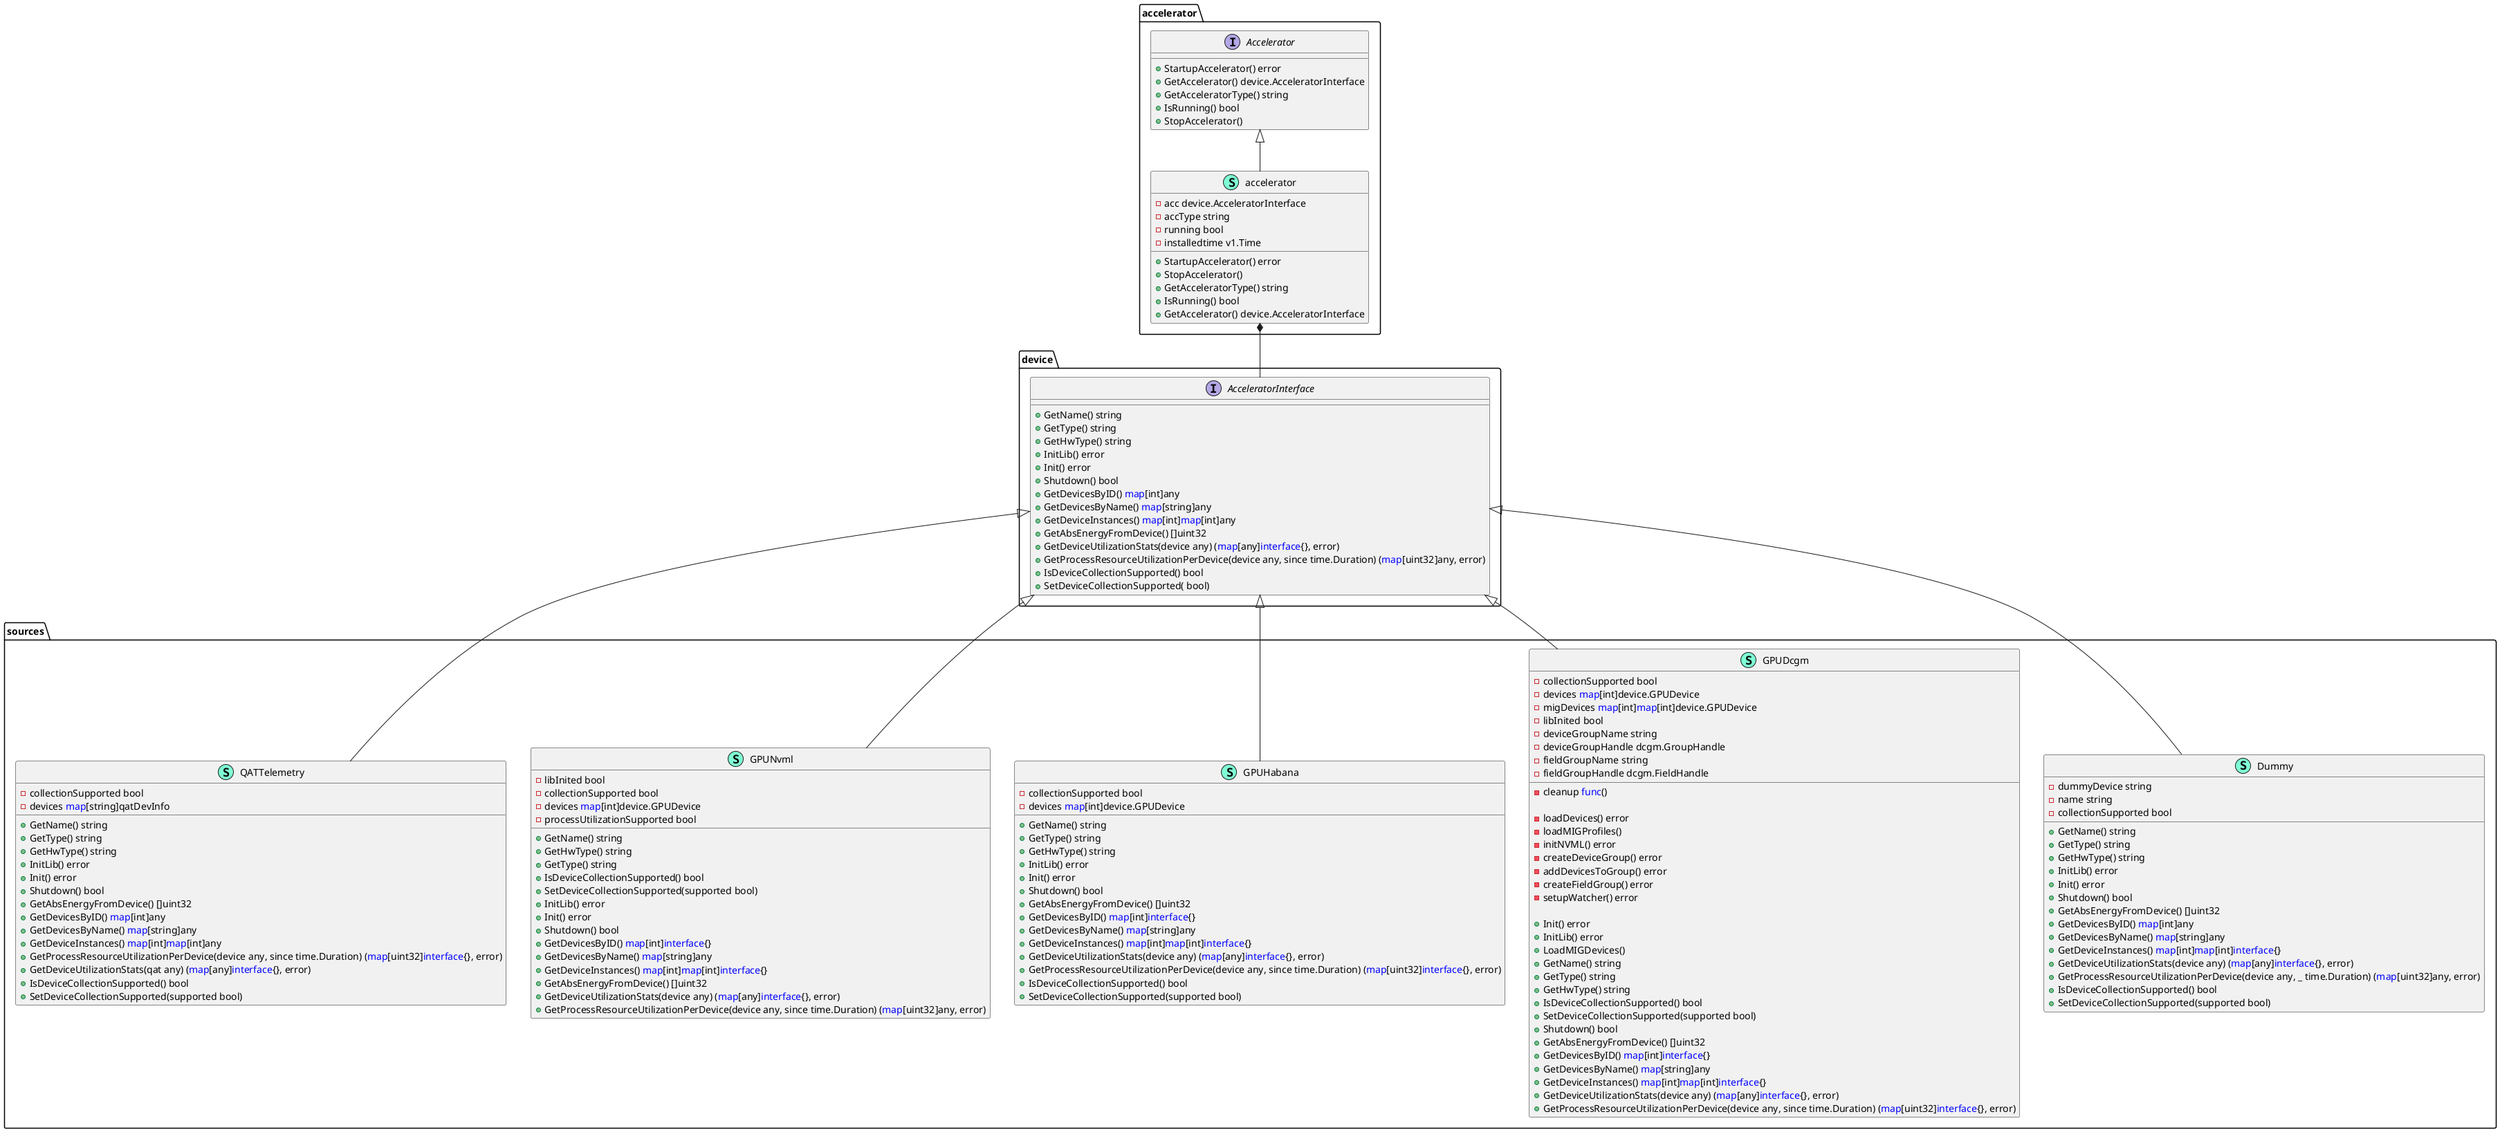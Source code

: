 @startuml
namespace accelerator {
    interface Accelerator  {
        + StartupAccelerator() error
        + GetAccelerator() device.AcceleratorInterface
        + GetAcceleratorType() string
        + IsRunning() bool
        + StopAccelerator()

    }
    class accelerator << (S,Aquamarine) >> {
        - acc device.AcceleratorInterface
        - accType string
        - running bool
        - installedtime v1.Time

        + StartupAccelerator() error
        + StopAccelerator()
        + GetAcceleratorType() string
        + IsRunning() bool
        + GetAccelerator() device.AcceleratorInterface

    }
}

"accelerator.Accelerator" <|-- "accelerator.accelerator"

namespace device {
    interface AcceleratorInterface  {
        + GetName() string
        + GetType() string
        + GetHwType() string
        + InitLib() error
        + Init() error
        + Shutdown() bool
        + GetDevicesByID() <font color=blue>map</font>[int]any
        + GetDevicesByName() <font color=blue>map</font>[string]any
        + GetDeviceInstances() <font color=blue>map</font>[int]<font color=blue>map</font>[int]any
        + GetAbsEnergyFromDevice() []uint32
        + GetDeviceUtilizationStats(device any) (<font color=blue>map</font>[any]<font color=blue>interface</font>{}, error)
        + GetProcessResourceUtilizationPerDevice(device any, since time.Duration) (<font color=blue>map</font>[uint32]any, error)
        + IsDeviceCollectionSupported() bool
        + SetDeviceCollectionSupported( bool)

    }
}

namespace sources {
    class Dummy << (S,Aquamarine) >> {
        - dummyDevice string
        - name string
        - collectionSupported bool

        + GetName() string
        + GetType() string
        + GetHwType() string
        + InitLib() error
        + Init() error
        + Shutdown() bool
        + GetAbsEnergyFromDevice() []uint32
        + GetDevicesByID() <font color=blue>map</font>[int]any
        + GetDevicesByName() <font color=blue>map</font>[string]any
        + GetDeviceInstances() <font color=blue>map</font>[int]<font color=blue>map</font>[int]<font color=blue>interface</font>{}
        + GetDeviceUtilizationStats(device any) (<font color=blue>map</font>[any]<font color=blue>interface</font>{}, error)
        + GetProcessResourceUtilizationPerDevice(device any, _ time.Duration) (<font color=blue>map</font>[uint32]any, error)
        + IsDeviceCollectionSupported() bool
        + SetDeviceCollectionSupported(supported bool)

    }
    class GPUDcgm << (S,Aquamarine) >> {
        - collectionSupported bool
        - devices <font color=blue>map</font>[int]device.GPUDevice
        - migDevices <font color=blue>map</font>[int]<font color=blue>map</font>[int]device.GPUDevice
        - libInited bool
        - deviceGroupName string
        - deviceGroupHandle dcgm.GroupHandle
        - fieldGroupName string
        - fieldGroupHandle dcgm.FieldHandle
        - cleanup <font color=blue>func</font>()

        - loadDevices() error
        - loadMIGProfiles()
        - initNVML() error
        - createDeviceGroup() error
        - addDevicesToGroup() error
        - createFieldGroup() error
        - setupWatcher() error

        + Init() error
        + InitLib() error
        + LoadMIGDevices()
        + GetName() string
        + GetType() string
        + GetHwType() string
        + IsDeviceCollectionSupported() bool
        + SetDeviceCollectionSupported(supported bool)
        + Shutdown() bool
        + GetAbsEnergyFromDevice() []uint32
        + GetDevicesByID() <font color=blue>map</font>[int]<font color=blue>interface</font>{}
        + GetDevicesByName() <font color=blue>map</font>[string]any
        + GetDeviceInstances() <font color=blue>map</font>[int]<font color=blue>map</font>[int]<font color=blue>interface</font>{}
        + GetDeviceUtilizationStats(device any) (<font color=blue>map</font>[any]<font color=blue>interface</font>{}, error)
        + GetProcessResourceUtilizationPerDevice(device any, since time.Duration) (<font color=blue>map</font>[uint32]<font color=blue>interface</font>{}, error)

    }
    class GPUHabana << (S,Aquamarine) >> {
        - collectionSupported bool
        - devices <font color=blue>map</font>[int]device.GPUDevice

        + GetName() string
        + GetType() string
        + GetHwType() string
        + InitLib() error
        + Init() error
        + Shutdown() bool
        + GetAbsEnergyFromDevice() []uint32
        + GetDevicesByID() <font color=blue>map</font>[int]<font color=blue>interface</font>{}
        + GetDevicesByName() <font color=blue>map</font>[string]any
        + GetDeviceInstances() <font color=blue>map</font>[int]<font color=blue>map</font>[int]<font color=blue>interface</font>{}
        + GetDeviceUtilizationStats(device any) (<font color=blue>map</font>[any]<font color=blue>interface</font>{}, error)
        + GetProcessResourceUtilizationPerDevice(device any, since time.Duration) (<font color=blue>map</font>[uint32]<font color=blue>interface</font>{}, error)
        + IsDeviceCollectionSupported() bool
        + SetDeviceCollectionSupported(supported bool)

    }
    class GPUNvml << (S,Aquamarine) >> {
        - libInited bool
        - collectionSupported bool
        - devices <font color=blue>map</font>[int]device.GPUDevice
        - processUtilizationSupported bool

        + GetName() string
        + GetHwType() string
        + GetType() string
        + IsDeviceCollectionSupported() bool
        + SetDeviceCollectionSupported(supported bool)
        + InitLib() error
        + Init() error
        + Shutdown() bool
        + GetDevicesByID() <font color=blue>map</font>[int]<font color=blue>interface</font>{}
        + GetDevicesByName() <font color=blue>map</font>[string]any
        + GetDeviceInstances() <font color=blue>map</font>[int]<font color=blue>map</font>[int]<font color=blue>interface</font>{}
        + GetAbsEnergyFromDevice() []uint32
        + GetDeviceUtilizationStats(device any) (<font color=blue>map</font>[any]<font color=blue>interface</font>{}, error)
        + GetProcessResourceUtilizationPerDevice(device any, since time.Duration) (<font color=blue>map</font>[uint32]any, error)

    }
    class QATTelemetry << (S,Aquamarine) >> {
        - collectionSupported bool
        - devices <font color=blue>map</font>[string]qatDevInfo

        + GetName() string
        + GetType() string
        + GetHwType() string
        + InitLib() error
        + Init() error
        + Shutdown() bool
        + GetAbsEnergyFromDevice() []uint32
        + GetDevicesByID() <font color=blue>map</font>[int]any
        + GetDevicesByName() <font color=blue>map</font>[string]any
        + GetDeviceInstances() <font color=blue>map</font>[int]<font color=blue>map</font>[int]any
        + GetProcessResourceUtilizationPerDevice(device any, since time.Duration) (<font color=blue>map</font>[uint32]<font color=blue>interface</font>{}, error)
        + GetDeviceUtilizationStats(qat any) (<font color=blue>map</font>[any]<font color=blue>interface</font>{}, error)
        + IsDeviceCollectionSupported() bool
        + SetDeviceCollectionSupported(supported bool)

    }

}

accelerator.accelerator *-- device.AcceleratorInterface
"device.AcceleratorInterface" <|-- "sources.Dummy"
"device.AcceleratorInterface" <|-- "sources.GPUDcgm"
"device.AcceleratorInterface" <|-- "sources.GPUHabana"
"device.AcceleratorInterface" <|-- "sources.GPUNvml"
"device.AcceleratorInterface" <|-- "sources.QATTelemetry"

@enduml
